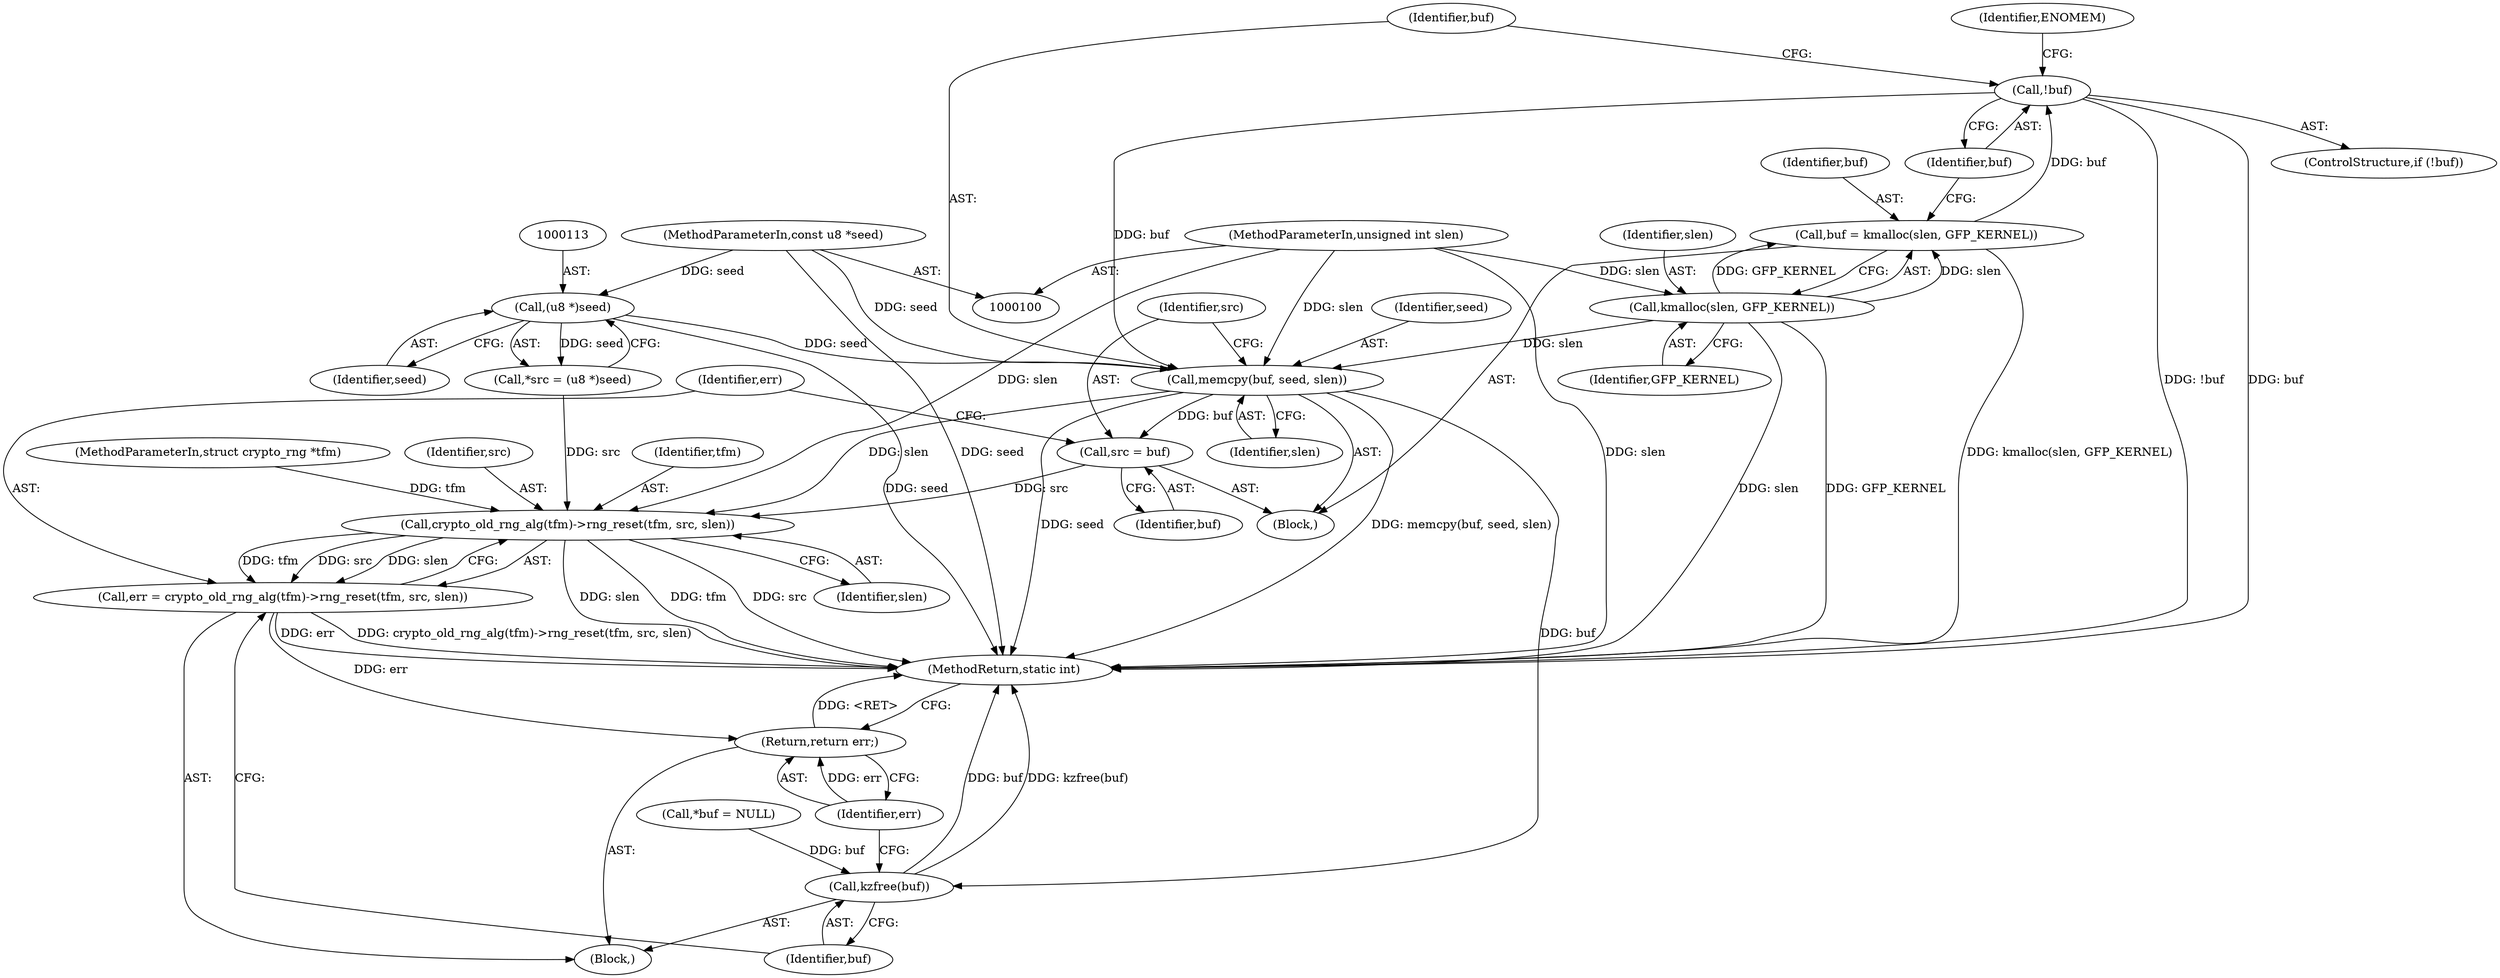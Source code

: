 digraph "1_linux_94f1bb15bed84ad6c893916b7e7b9db6f1d7eec6_3@API" {
"1000130" [label="(Call,memcpy(buf, seed, slen))"];
"1000125" [label="(Call,!buf)"];
"1000119" [label="(Call,buf = kmalloc(slen, GFP_KERNEL))"];
"1000121" [label="(Call,kmalloc(slen, GFP_KERNEL))"];
"1000103" [label="(MethodParameterIn,unsigned int slen)"];
"1000112" [label="(Call,(u8 *)seed)"];
"1000102" [label="(MethodParameterIn,const u8 *seed)"];
"1000134" [label="(Call,src = buf)"];
"1000139" [label="(Call,crypto_old_rng_alg(tfm)->rng_reset(tfm, src, slen))"];
"1000137" [label="(Call,err = crypto_old_rng_alg(tfm)->rng_reset(tfm, src, slen))"];
"1000145" [label="(Return,return err;)"];
"1000143" [label="(Call,kzfree(buf))"];
"1000118" [label="(Block,)"];
"1000143" [label="(Call,kzfree(buf))"];
"1000125" [label="(Call,!buf)"];
"1000146" [label="(Identifier,err)"];
"1000129" [label="(Identifier,ENOMEM)"];
"1000140" [label="(Identifier,tfm)"];
"1000119" [label="(Call,buf = kmalloc(slen, GFP_KERNEL))"];
"1000103" [label="(MethodParameterIn,unsigned int slen)"];
"1000139" [label="(Call,crypto_old_rng_alg(tfm)->rng_reset(tfm, src, slen))"];
"1000130" [label="(Call,memcpy(buf, seed, slen))"];
"1000124" [label="(ControlStructure,if (!buf))"];
"1000114" [label="(Identifier,seed)"];
"1000104" [label="(Block,)"];
"1000145" [label="(Return,return err;)"];
"1000131" [label="(Identifier,buf)"];
"1000142" [label="(Identifier,slen)"];
"1000135" [label="(Identifier,src)"];
"1000136" [label="(Identifier,buf)"];
"1000101" [label="(MethodParameterIn,struct crypto_rng *tfm)"];
"1000123" [label="(Identifier,GFP_KERNEL)"];
"1000137" [label="(Call,err = crypto_old_rng_alg(tfm)->rng_reset(tfm, src, slen))"];
"1000112" [label="(Call,(u8 *)seed)"];
"1000134" [label="(Call,src = buf)"];
"1000106" [label="(Call,*buf = NULL)"];
"1000121" [label="(Call,kmalloc(slen, GFP_KERNEL))"];
"1000132" [label="(Identifier,seed)"];
"1000120" [label="(Identifier,buf)"];
"1000102" [label="(MethodParameterIn,const u8 *seed)"];
"1000141" [label="(Identifier,src)"];
"1000133" [label="(Identifier,slen)"];
"1000122" [label="(Identifier,slen)"];
"1000138" [label="(Identifier,err)"];
"1000147" [label="(MethodReturn,static int)"];
"1000110" [label="(Call,*src = (u8 *)seed)"];
"1000144" [label="(Identifier,buf)"];
"1000126" [label="(Identifier,buf)"];
"1000130" -> "1000118"  [label="AST: "];
"1000130" -> "1000133"  [label="CFG: "];
"1000131" -> "1000130"  [label="AST: "];
"1000132" -> "1000130"  [label="AST: "];
"1000133" -> "1000130"  [label="AST: "];
"1000135" -> "1000130"  [label="CFG: "];
"1000130" -> "1000147"  [label="DDG: memcpy(buf, seed, slen)"];
"1000130" -> "1000147"  [label="DDG: seed"];
"1000125" -> "1000130"  [label="DDG: buf"];
"1000112" -> "1000130"  [label="DDG: seed"];
"1000102" -> "1000130"  [label="DDG: seed"];
"1000121" -> "1000130"  [label="DDG: slen"];
"1000103" -> "1000130"  [label="DDG: slen"];
"1000130" -> "1000134"  [label="DDG: buf"];
"1000130" -> "1000139"  [label="DDG: slen"];
"1000130" -> "1000143"  [label="DDG: buf"];
"1000125" -> "1000124"  [label="AST: "];
"1000125" -> "1000126"  [label="CFG: "];
"1000126" -> "1000125"  [label="AST: "];
"1000129" -> "1000125"  [label="CFG: "];
"1000131" -> "1000125"  [label="CFG: "];
"1000125" -> "1000147"  [label="DDG: !buf"];
"1000125" -> "1000147"  [label="DDG: buf"];
"1000119" -> "1000125"  [label="DDG: buf"];
"1000119" -> "1000118"  [label="AST: "];
"1000119" -> "1000121"  [label="CFG: "];
"1000120" -> "1000119"  [label="AST: "];
"1000121" -> "1000119"  [label="AST: "];
"1000126" -> "1000119"  [label="CFG: "];
"1000119" -> "1000147"  [label="DDG: kmalloc(slen, GFP_KERNEL)"];
"1000121" -> "1000119"  [label="DDG: slen"];
"1000121" -> "1000119"  [label="DDG: GFP_KERNEL"];
"1000121" -> "1000123"  [label="CFG: "];
"1000122" -> "1000121"  [label="AST: "];
"1000123" -> "1000121"  [label="AST: "];
"1000121" -> "1000147"  [label="DDG: GFP_KERNEL"];
"1000121" -> "1000147"  [label="DDG: slen"];
"1000103" -> "1000121"  [label="DDG: slen"];
"1000103" -> "1000100"  [label="AST: "];
"1000103" -> "1000147"  [label="DDG: slen"];
"1000103" -> "1000139"  [label="DDG: slen"];
"1000112" -> "1000110"  [label="AST: "];
"1000112" -> "1000114"  [label="CFG: "];
"1000113" -> "1000112"  [label="AST: "];
"1000114" -> "1000112"  [label="AST: "];
"1000110" -> "1000112"  [label="CFG: "];
"1000112" -> "1000147"  [label="DDG: seed"];
"1000112" -> "1000110"  [label="DDG: seed"];
"1000102" -> "1000112"  [label="DDG: seed"];
"1000102" -> "1000100"  [label="AST: "];
"1000102" -> "1000147"  [label="DDG: seed"];
"1000134" -> "1000118"  [label="AST: "];
"1000134" -> "1000136"  [label="CFG: "];
"1000135" -> "1000134"  [label="AST: "];
"1000136" -> "1000134"  [label="AST: "];
"1000138" -> "1000134"  [label="CFG: "];
"1000134" -> "1000139"  [label="DDG: src"];
"1000139" -> "1000137"  [label="AST: "];
"1000139" -> "1000142"  [label="CFG: "];
"1000140" -> "1000139"  [label="AST: "];
"1000141" -> "1000139"  [label="AST: "];
"1000142" -> "1000139"  [label="AST: "];
"1000137" -> "1000139"  [label="CFG: "];
"1000139" -> "1000147"  [label="DDG: slen"];
"1000139" -> "1000147"  [label="DDG: tfm"];
"1000139" -> "1000147"  [label="DDG: src"];
"1000139" -> "1000137"  [label="DDG: tfm"];
"1000139" -> "1000137"  [label="DDG: src"];
"1000139" -> "1000137"  [label="DDG: slen"];
"1000101" -> "1000139"  [label="DDG: tfm"];
"1000110" -> "1000139"  [label="DDG: src"];
"1000137" -> "1000104"  [label="AST: "];
"1000138" -> "1000137"  [label="AST: "];
"1000144" -> "1000137"  [label="CFG: "];
"1000137" -> "1000147"  [label="DDG: crypto_old_rng_alg(tfm)->rng_reset(tfm, src, slen)"];
"1000137" -> "1000147"  [label="DDG: err"];
"1000137" -> "1000145"  [label="DDG: err"];
"1000145" -> "1000104"  [label="AST: "];
"1000145" -> "1000146"  [label="CFG: "];
"1000146" -> "1000145"  [label="AST: "];
"1000147" -> "1000145"  [label="CFG: "];
"1000145" -> "1000147"  [label="DDG: <RET>"];
"1000146" -> "1000145"  [label="DDG: err"];
"1000143" -> "1000104"  [label="AST: "];
"1000143" -> "1000144"  [label="CFG: "];
"1000144" -> "1000143"  [label="AST: "];
"1000146" -> "1000143"  [label="CFG: "];
"1000143" -> "1000147"  [label="DDG: buf"];
"1000143" -> "1000147"  [label="DDG: kzfree(buf)"];
"1000106" -> "1000143"  [label="DDG: buf"];
}
